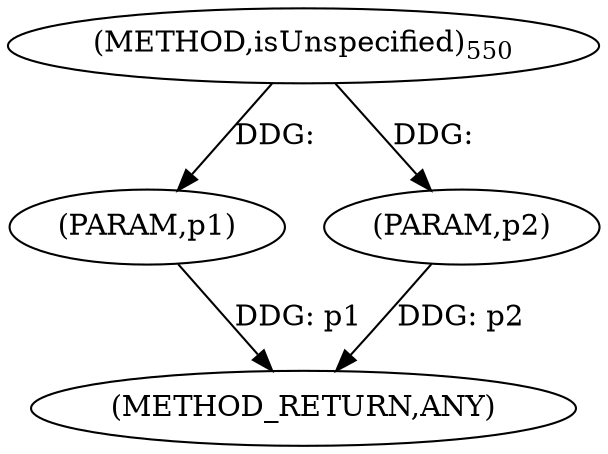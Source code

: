 digraph "isUnspecified" {  
"100401" [label = <(METHOD,isUnspecified)<SUB>550</SUB>> ]
"100404" [label = <(METHOD_RETURN,ANY)> ]
"100402" [label = <(PARAM,p1)> ]
"100403" [label = <(PARAM,p2)> ]
  "100402" -> "100404"  [ label = "DDG: p1"] 
  "100403" -> "100404"  [ label = "DDG: p2"] 
  "100401" -> "100402"  [ label = "DDG: "] 
  "100401" -> "100403"  [ label = "DDG: "] 
}
